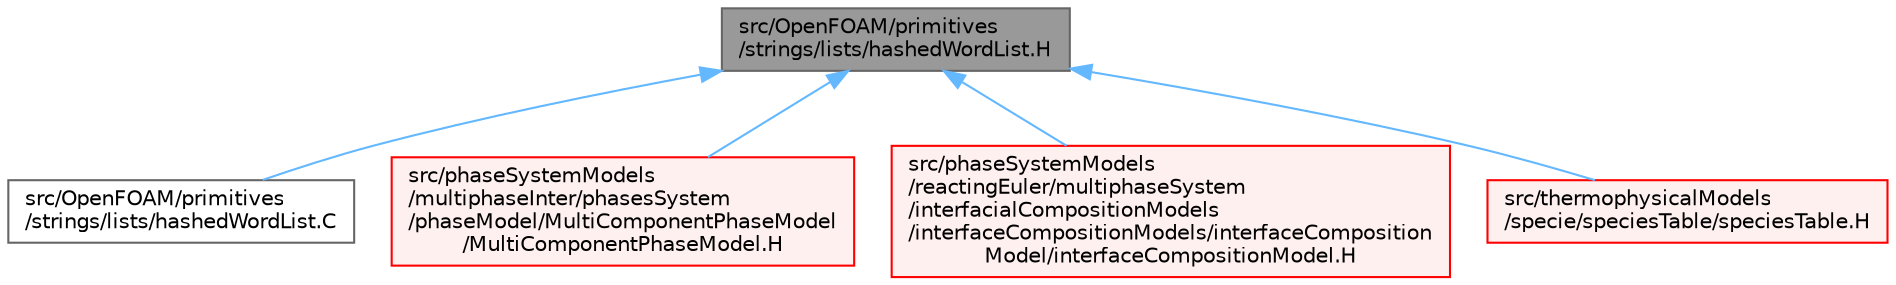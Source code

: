 digraph "src/OpenFOAM/primitives/strings/lists/hashedWordList.H"
{
 // LATEX_PDF_SIZE
  bgcolor="transparent";
  edge [fontname=Helvetica,fontsize=10,labelfontname=Helvetica,labelfontsize=10];
  node [fontname=Helvetica,fontsize=10,shape=box,height=0.2,width=0.4];
  Node1 [id="Node000001",label="src/OpenFOAM/primitives\l/strings/lists/hashedWordList.H",height=0.2,width=0.4,color="gray40", fillcolor="grey60", style="filled", fontcolor="black",tooltip=" "];
  Node1 -> Node2 [id="edge1_Node000001_Node000002",dir="back",color="steelblue1",style="solid",tooltip=" "];
  Node2 [id="Node000002",label="src/OpenFOAM/primitives\l/strings/lists/hashedWordList.C",height=0.2,width=0.4,color="grey40", fillcolor="white", style="filled",URL="$hashedWordList_8C.html",tooltip=" "];
  Node1 -> Node3 [id="edge2_Node000001_Node000003",dir="back",color="steelblue1",style="solid",tooltip=" "];
  Node3 [id="Node000003",label="src/phaseSystemModels\l/multiphaseInter/phasesSystem\l/phaseModel/MultiComponentPhaseModel\l/MultiComponentPhaseModel.H",height=0.2,width=0.4,color="red", fillcolor="#FFF0F0", style="filled",URL="$multiphaseInter_2phasesSystem_2phaseModel_2MultiComponentPhaseModel_2MultiComponentPhaseModel_8H.html",tooltip=" "];
  Node1 -> Node5 [id="edge3_Node000001_Node000005",dir="back",color="steelblue1",style="solid",tooltip=" "];
  Node5 [id="Node000005",label="src/phaseSystemModels\l/reactingEuler/multiphaseSystem\l/interfacialCompositionModels\l/interfaceCompositionModels/interfaceComposition\lModel/interfaceCompositionModel.H",height=0.2,width=0.4,color="red", fillcolor="#FFF0F0", style="filled",URL="$reactingEuler_2multiphaseSystem_2interfacialCompositionModels_2interfaceCompositionModels_2inter81f061b2b75eaf28436f7c03919cac77.html",tooltip=" "];
  Node1 -> Node7 [id="edge4_Node000001_Node000007",dir="back",color="steelblue1",style="solid",tooltip=" "];
  Node7 [id="Node000007",label="src/thermophysicalModels\l/specie/speciesTable/speciesTable.H",height=0.2,width=0.4,color="red", fillcolor="#FFF0F0", style="filled",URL="$speciesTable_8H.html",tooltip=" "];
}

